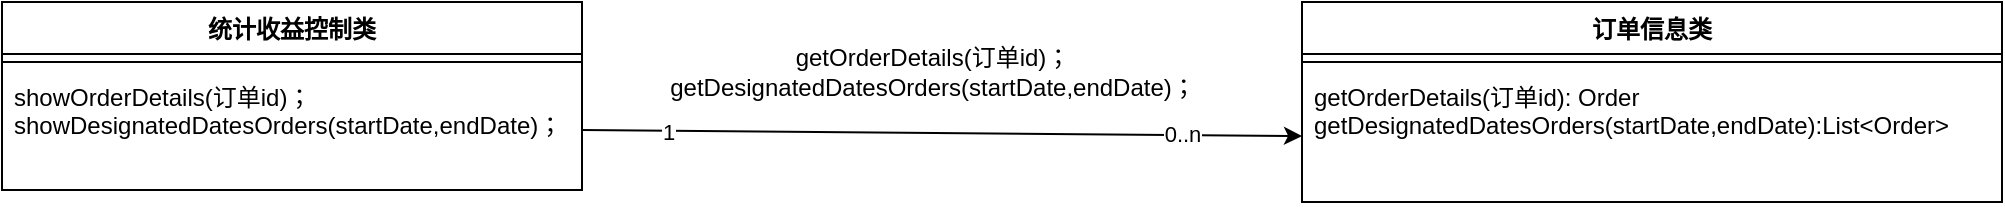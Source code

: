<mxfile version="14.0.4" type="github" pages="2">
  <diagram id="AhnJQDA81nmAYEL4HSuj" name="统计收益类关系图">
    <mxGraphModel dx="2530" dy="792" grid="1" gridSize="10" guides="1" tooltips="1" connect="1" arrows="1" fold="1" page="1" pageScale="1" pageWidth="827" pageHeight="1169" math="0" shadow="0">
      <root>
        <mxCell id="0" />
        <mxCell id="1" parent="0" />
        <mxCell id="jB_ux66z8S5_Rm3J1HyV-1" value="统计收益控制类" style="swimlane;fontStyle=1;align=center;verticalAlign=top;childLayout=stackLayout;horizontal=1;startSize=26;horizontalStack=0;resizeParent=1;resizeParentMax=0;resizeLast=0;collapsible=1;marginBottom=0;" vertex="1" parent="1">
          <mxGeometry x="-90" y="260" width="290" height="94" as="geometry" />
        </mxCell>
        <mxCell id="jB_ux66z8S5_Rm3J1HyV-2" value="" style="line;strokeWidth=1;fillColor=none;align=left;verticalAlign=middle;spacingTop=-1;spacingLeft=3;spacingRight=3;rotatable=0;labelPosition=right;points=[];portConstraint=eastwest;" vertex="1" parent="jB_ux66z8S5_Rm3J1HyV-1">
          <mxGeometry y="26" width="290" height="8" as="geometry" />
        </mxCell>
        <mxCell id="jB_ux66z8S5_Rm3J1HyV-3" value="showOrderDetails(订单id)；&#xa;showDesignatedDatesOrders(startDate,endDate)；" style="text;strokeColor=none;fillColor=none;align=left;verticalAlign=top;spacingLeft=4;spacingRight=4;overflow=hidden;rotatable=0;points=[[0,0.5],[1,0.5]];portConstraint=eastwest;" vertex="1" parent="jB_ux66z8S5_Rm3J1HyV-1">
          <mxGeometry y="34" width="290" height="60" as="geometry" />
        </mxCell>
        <mxCell id="jB_ux66z8S5_Rm3J1HyV-4" value="订单信息类" style="swimlane;fontStyle=1;align=center;verticalAlign=top;childLayout=stackLayout;horizontal=1;startSize=26;horizontalStack=0;resizeParent=1;resizeParentMax=0;resizeLast=0;collapsible=1;marginBottom=0;" vertex="1" parent="1">
          <mxGeometry x="560" y="260" width="350" height="100" as="geometry" />
        </mxCell>
        <mxCell id="jB_ux66z8S5_Rm3J1HyV-5" value="" style="line;strokeWidth=1;fillColor=none;align=left;verticalAlign=middle;spacingTop=-1;spacingLeft=3;spacingRight=3;rotatable=0;labelPosition=right;points=[];portConstraint=eastwest;" vertex="1" parent="jB_ux66z8S5_Rm3J1HyV-4">
          <mxGeometry y="26" width="350" height="8" as="geometry" />
        </mxCell>
        <mxCell id="jB_ux66z8S5_Rm3J1HyV-6" value="getOrderDetails(订单id): Order&#xa;getDesignatedDatesOrders(startDate,endDate):List&lt;Order&gt;" style="text;strokeColor=none;fillColor=none;align=left;verticalAlign=top;spacingLeft=4;spacingRight=4;overflow=hidden;rotatable=0;points=[[0,0.5],[1,0.5]];portConstraint=eastwest;" vertex="1" parent="jB_ux66z8S5_Rm3J1HyV-4">
          <mxGeometry y="34" width="350" height="66" as="geometry" />
        </mxCell>
        <mxCell id="jB_ux66z8S5_Rm3J1HyV-7" value="getOrderDetails(订单id)；&lt;br&gt;&lt;span style=&quot;text-align: left&quot;&gt;getDesignatedDatesOrders(startDate,endDate)；&lt;/span&gt;" style="text;html=1;align=center;verticalAlign=middle;resizable=0;points=[];autosize=1;" vertex="1" parent="1">
          <mxGeometry x="235" y="280" width="280" height="30" as="geometry" />
        </mxCell>
        <mxCell id="jB_ux66z8S5_Rm3J1HyV-8" value="" style="endArrow=classic;html=1;entryX=0;entryY=0.5;entryDx=0;entryDy=0;exitX=1;exitY=0.5;exitDx=0;exitDy=0;" edge="1" parent="1" source="jB_ux66z8S5_Rm3J1HyV-3" target="jB_ux66z8S5_Rm3J1HyV-6">
          <mxGeometry width="50" height="50" relative="1" as="geometry">
            <mxPoint x="390" y="340" as="sourcePoint" />
            <mxPoint x="440" y="290" as="targetPoint" />
          </mxGeometry>
        </mxCell>
        <mxCell id="jB_ux66z8S5_Rm3J1HyV-9" value="1" style="edgeLabel;html=1;align=center;verticalAlign=middle;resizable=0;points=[];" vertex="1" connectable="0" parent="jB_ux66z8S5_Rm3J1HyV-8">
          <mxGeometry x="-0.765" relative="1" as="geometry">
            <mxPoint as="offset" />
          </mxGeometry>
        </mxCell>
        <mxCell id="jB_ux66z8S5_Rm3J1HyV-10" value="0..n" style="edgeLabel;html=1;align=center;verticalAlign=middle;resizable=0;points=[];" vertex="1" connectable="0" parent="jB_ux66z8S5_Rm3J1HyV-8">
          <mxGeometry x="0.663" y="1" relative="1" as="geometry">
            <mxPoint as="offset" />
          </mxGeometry>
        </mxCell>
      </root>
    </mxGraphModel>
  </diagram>
  <diagram id="lpoweRDjZlO5eUTYa2I4" name="修改密码类关系图">
    <mxGraphModel dx="1849" dy="475" grid="1" gridSize="10" guides="1" tooltips="1" connect="1" arrows="1" fold="1" page="1" pageScale="1" pageWidth="827" pageHeight="1169" math="0" shadow="0">
      <root>
        <mxCell id="X2l0_PLZrgsqV0xBoPfv-0" />
        <mxCell id="X2l0_PLZrgsqV0xBoPfv-1" parent="X2l0_PLZrgsqV0xBoPfv-0" />
        <mxCell id="o3EZN12EA9hNm6qlqGMo-0" value="身份验证控制类" style="swimlane;fontStyle=1;align=center;verticalAlign=top;childLayout=stackLayout;horizontal=1;startSize=26;horizontalStack=0;resizeParent=1;resizeParentMax=0;resizeLast=0;collapsible=1;marginBottom=0;" vertex="1" parent="X2l0_PLZrgsqV0xBoPfv-1">
          <mxGeometry x="-50" y="120" width="300" height="90" as="geometry" />
        </mxCell>
        <mxCell id="o3EZN12EA9hNm6qlqGMo-2" value="" style="line;strokeWidth=1;fillColor=none;align=left;verticalAlign=middle;spacingTop=-1;spacingLeft=3;spacingRight=3;rotatable=0;labelPosition=right;points=[];portConstraint=eastwest;" vertex="1" parent="o3EZN12EA9hNm6qlqGMo-0">
          <mxGeometry y="26" width="300" height="8" as="geometry" />
        </mxCell>
        <mxCell id="o3EZN12EA9hNm6qlqGMo-3" value="smsCodeAuthenticationToken(mobilephone);&#xa;getUser(用户id);&#xa;AuthenticationResult(token):boolean;&#xa;" style="text;strokeColor=none;fillColor=none;align=left;verticalAlign=top;spacingLeft=4;spacingRight=4;overflow=hidden;rotatable=0;points=[[0,0.5],[1,0.5]];portConstraint=eastwest;" vertex="1" parent="o3EZN12EA9hNm6qlqGMo-0">
          <mxGeometry y="34" width="300" height="56" as="geometry" />
        </mxCell>
        <mxCell id="o3EZN12EA9hNm6qlqGMo-4" value="用户信息类" style="swimlane;fontStyle=1;align=center;verticalAlign=top;childLayout=stackLayout;horizontal=1;startSize=26;horizontalStack=0;resizeParent=1;resizeParentMax=0;resizeLast=0;collapsible=1;marginBottom=0;" vertex="1" parent="X2l0_PLZrgsqV0xBoPfv-1">
          <mxGeometry x="450" y="135" width="230" height="90" as="geometry" />
        </mxCell>
        <mxCell id="o3EZN12EA9hNm6qlqGMo-6" value="" style="line;strokeWidth=1;fillColor=none;align=left;verticalAlign=middle;spacingTop=-1;spacingLeft=3;spacingRight=3;rotatable=0;labelPosition=right;points=[];portConstraint=eastwest;" vertex="1" parent="o3EZN12EA9hNm6qlqGMo-4">
          <mxGeometry y="26" width="230" height="8" as="geometry" />
        </mxCell>
        <mxCell id="o3EZN12EA9hNm6qlqGMo-7" value="selectUserById(用户id):User;&#xa;updatePasswordById(用户id,password);" style="text;strokeColor=none;fillColor=none;align=left;verticalAlign=top;spacingLeft=4;spacingRight=4;overflow=hidden;rotatable=0;points=[[0,0.5],[1,0.5]];portConstraint=eastwest;" vertex="1" parent="o3EZN12EA9hNm6qlqGMo-4">
          <mxGeometry y="34" width="230" height="56" as="geometry" />
        </mxCell>
        <mxCell id="o3EZN12EA9hNm6qlqGMo-8" style="edgeStyle=orthogonalEdgeStyle;rounded=0;orthogonalLoop=1;jettySize=auto;html=1;exitX=0.999;exitY=0.203;exitDx=0;exitDy=0;entryX=-0.013;entryY=-0.051;entryDx=0;entryDy=0;entryPerimeter=0;exitPerimeter=0;" edge="1" parent="X2l0_PLZrgsqV0xBoPfv-1" source="o3EZN12EA9hNm6qlqGMo-3" target="o3EZN12EA9hNm6qlqGMo-7">
          <mxGeometry relative="1" as="geometry" />
        </mxCell>
        <mxCell id="o3EZN12EA9hNm6qlqGMo-10" value="1" style="edgeLabel;html=1;align=center;verticalAlign=middle;resizable=0;points=[];" vertex="1" connectable="0" parent="o3EZN12EA9hNm6qlqGMo-8">
          <mxGeometry x="-0.806" y="5" relative="1" as="geometry">
            <mxPoint as="offset" />
          </mxGeometry>
        </mxCell>
        <mxCell id="o3EZN12EA9hNm6qlqGMo-11" value="1" style="edgeLabel;html=1;align=center;verticalAlign=middle;resizable=0;points=[];" vertex="1" connectable="0" parent="o3EZN12EA9hNm6qlqGMo-8">
          <mxGeometry x="0.691" y="2" relative="1" as="geometry">
            <mxPoint as="offset" />
          </mxGeometry>
        </mxCell>
        <mxCell id="o3EZN12EA9hNm6qlqGMo-9" value="&lt;span style=&quot;text-align: left&quot;&gt;selectUserById(用户id);&lt;/span&gt;" style="text;html=1;align=center;verticalAlign=middle;resizable=0;points=[];autosize=1;" vertex="1" parent="X2l0_PLZrgsqV0xBoPfv-1">
          <mxGeometry x="274" y="130" width="140" height="20" as="geometry" />
        </mxCell>
        <mxCell id="o3EZN12EA9hNm6qlqGMo-12" value="修改密码控制类" style="swimlane;fontStyle=1;align=center;verticalAlign=top;childLayout=stackLayout;horizontal=1;startSize=26;horizontalStack=0;resizeParent=1;resizeParentMax=0;resizeLast=0;collapsible=1;marginBottom=0;" vertex="1" parent="X2l0_PLZrgsqV0xBoPfv-1">
          <mxGeometry y="330" width="230" height="70" as="geometry" />
        </mxCell>
        <mxCell id="o3EZN12EA9hNm6qlqGMo-14" value="" style="line;strokeWidth=1;fillColor=none;align=left;verticalAlign=middle;spacingTop=-1;spacingLeft=3;spacingRight=3;rotatable=0;labelPosition=right;points=[];portConstraint=eastwest;" vertex="1" parent="o3EZN12EA9hNm6qlqGMo-12">
          <mxGeometry y="26" width="230" height="8" as="geometry" />
        </mxCell>
        <mxCell id="o3EZN12EA9hNm6qlqGMo-15" value="setNewPassword(用户id,password);" style="text;strokeColor=none;fillColor=none;align=left;verticalAlign=top;spacingLeft=4;spacingRight=4;overflow=hidden;rotatable=0;points=[[0,0.5],[1,0.5]];portConstraint=eastwest;" vertex="1" parent="o3EZN12EA9hNm6qlqGMo-12">
          <mxGeometry y="34" width="230" height="36" as="geometry" />
        </mxCell>
        <mxCell id="o3EZN12EA9hNm6qlqGMo-19" value="" style="endArrow=classic;html=1;entryX=0.581;entryY=1.03;entryDx=0;entryDy=0;entryPerimeter=0;exitX=0.75;exitY=0;exitDx=0;exitDy=0;" edge="1" parent="X2l0_PLZrgsqV0xBoPfv-1" source="o3EZN12EA9hNm6qlqGMo-12" target="o3EZN12EA9hNm6qlqGMo-7">
          <mxGeometry width="50" height="50" relative="1" as="geometry">
            <mxPoint x="190" y="360" as="sourcePoint" />
            <mxPoint x="240" y="310" as="targetPoint" />
          </mxGeometry>
        </mxCell>
        <mxCell id="o3EZN12EA9hNm6qlqGMo-20" value="1" style="edgeLabel;html=1;align=center;verticalAlign=middle;resizable=0;points=[];" vertex="1" connectable="0" parent="o3EZN12EA9hNm6qlqGMo-19">
          <mxGeometry x="-0.744" relative="1" as="geometry">
            <mxPoint as="offset" />
          </mxGeometry>
        </mxCell>
        <mxCell id="o3EZN12EA9hNm6qlqGMo-21" value="1" style="edgeLabel;html=1;align=center;verticalAlign=middle;resizable=0;points=[];" vertex="1" connectable="0" parent="o3EZN12EA9hNm6qlqGMo-19">
          <mxGeometry x="0.791" relative="1" as="geometry">
            <mxPoint as="offset" />
          </mxGeometry>
        </mxCell>
        <mxCell id="o3EZN12EA9hNm6qlqGMo-22" value="updatePasswordById(用户id,password)" style="text;html=1;align=center;verticalAlign=middle;resizable=0;points=[];autosize=1;" vertex="1" parent="X2l0_PLZrgsqV0xBoPfv-1">
          <mxGeometry x="274" y="280" width="220" height="20" as="geometry" />
        </mxCell>
      </root>
    </mxGraphModel>
  </diagram>
</mxfile>

